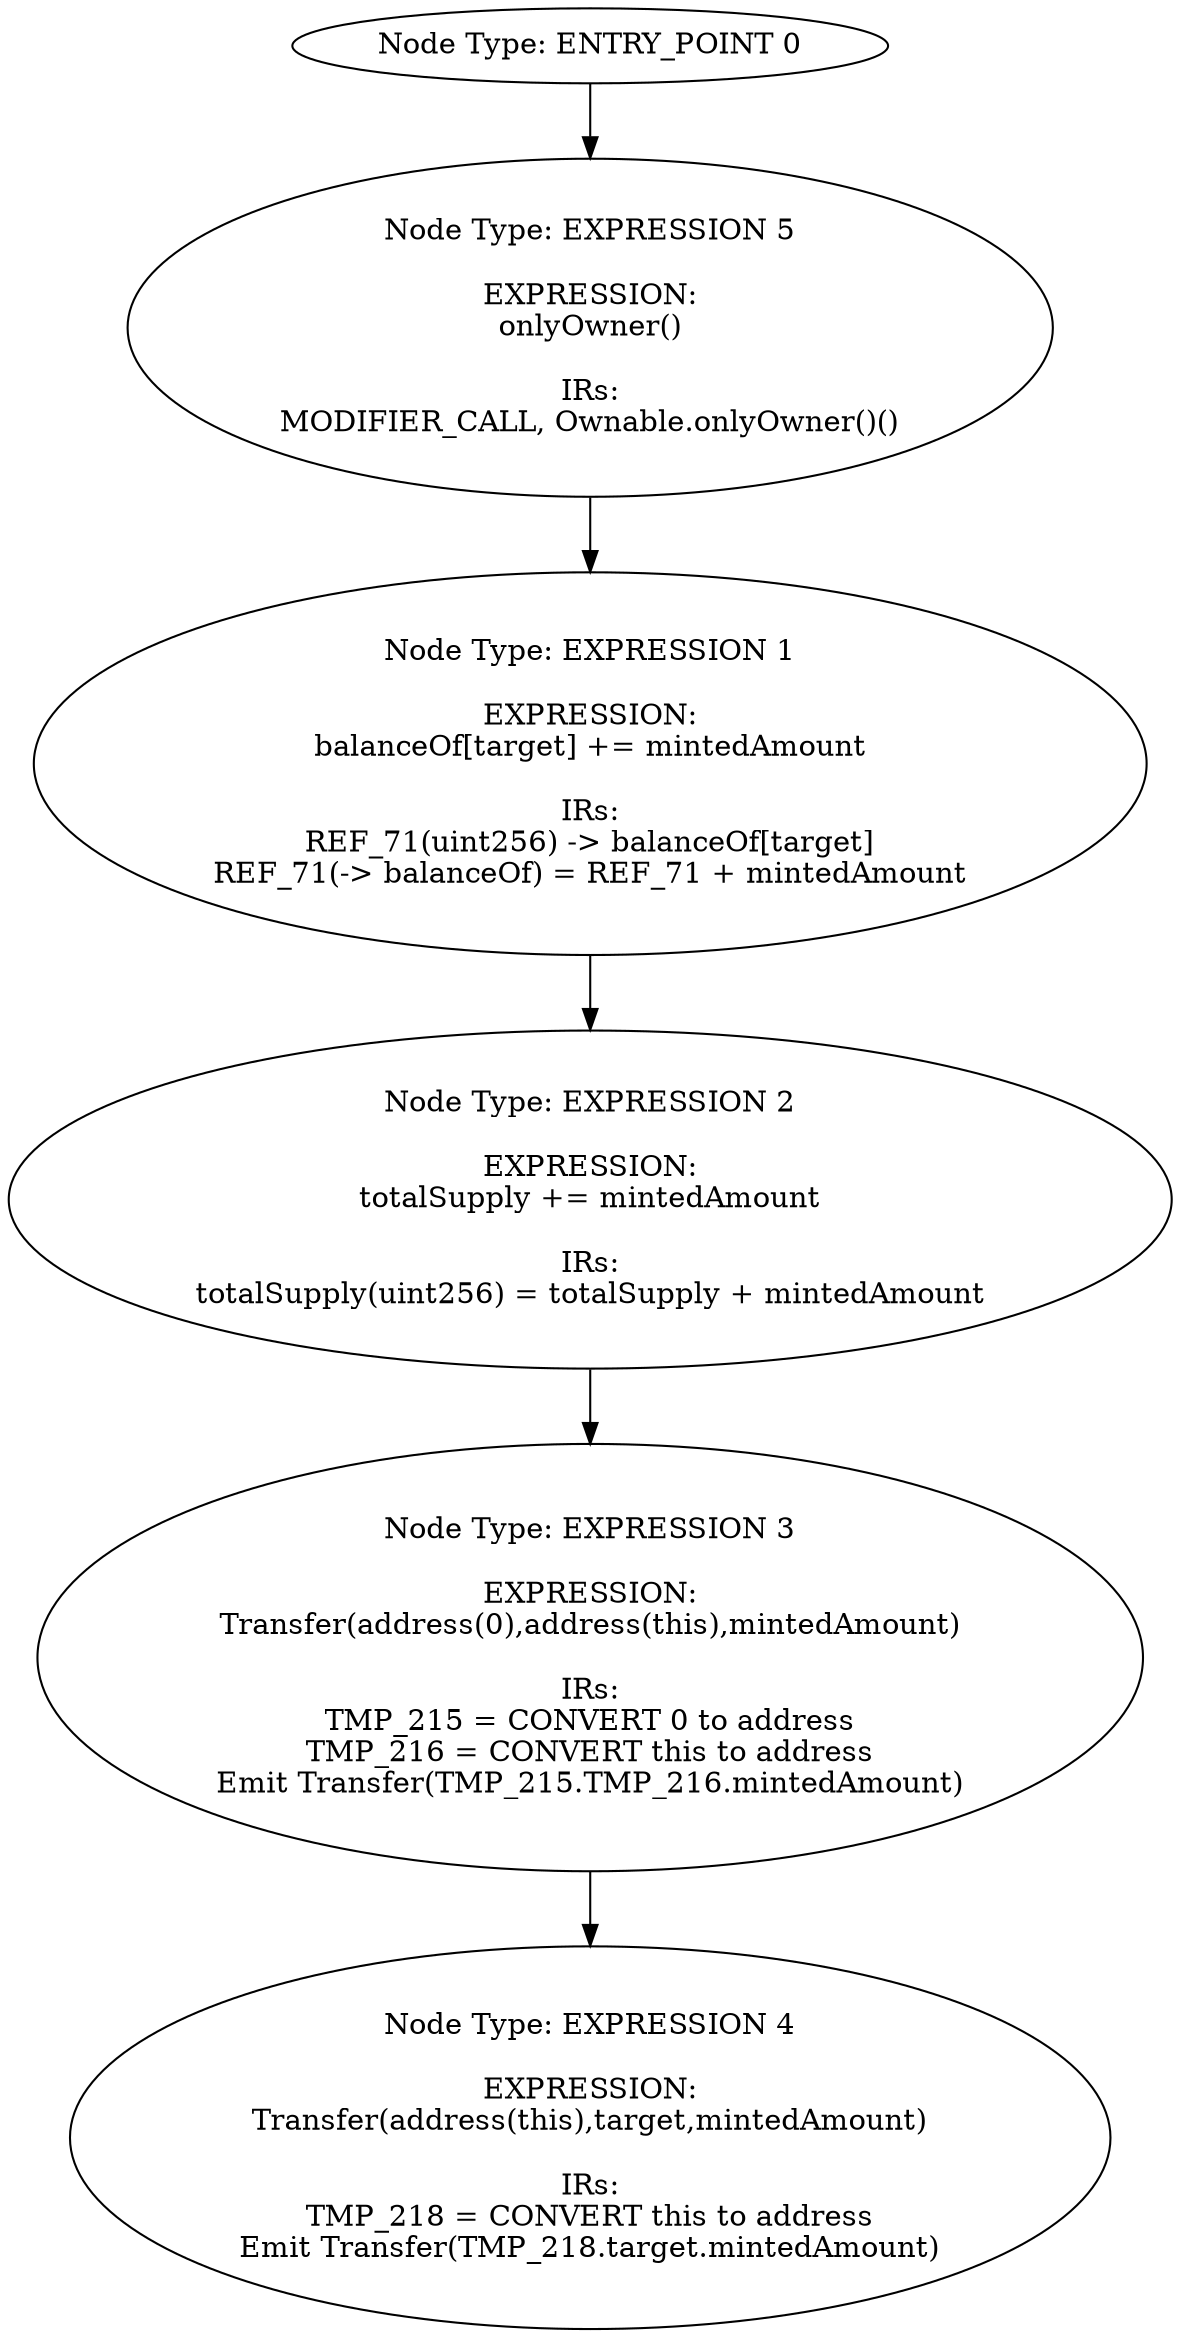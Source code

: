 digraph{
0[label="Node Type: ENTRY_POINT 0
"];
0->5;
1[label="Node Type: EXPRESSION 1

EXPRESSION:
balanceOf[target] += mintedAmount

IRs:
REF_71(uint256) -> balanceOf[target]
REF_71(-> balanceOf) = REF_71 + mintedAmount"];
1->2;
2[label="Node Type: EXPRESSION 2

EXPRESSION:
totalSupply += mintedAmount

IRs:
totalSupply(uint256) = totalSupply + mintedAmount"];
2->3;
3[label="Node Type: EXPRESSION 3

EXPRESSION:
Transfer(address(0),address(this),mintedAmount)

IRs:
TMP_215 = CONVERT 0 to address
TMP_216 = CONVERT this to address
Emit Transfer(TMP_215.TMP_216.mintedAmount)"];
3->4;
4[label="Node Type: EXPRESSION 4

EXPRESSION:
Transfer(address(this),target,mintedAmount)

IRs:
TMP_218 = CONVERT this to address
Emit Transfer(TMP_218.target.mintedAmount)"];
5[label="Node Type: EXPRESSION 5

EXPRESSION:
onlyOwner()

IRs:
MODIFIER_CALL, Ownable.onlyOwner()()"];
5->1;
}
